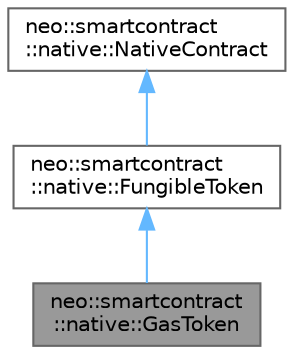 digraph "neo::smartcontract::native::GasToken"
{
 // LATEX_PDF_SIZE
  bgcolor="transparent";
  edge [fontname=Helvetica,fontsize=10,labelfontname=Helvetica,labelfontsize=10];
  node [fontname=Helvetica,fontsize=10,shape=box,height=0.2,width=0.4];
  Node1 [id="Node000001",label="neo::smartcontract\l::native::GasToken",height=0.2,width=0.4,color="gray40", fillcolor="grey60", style="filled", fontcolor="black",tooltip="Represents the Gas token native contract."];
  Node2 -> Node1 [id="edge3_Node000001_Node000002",dir="back",color="steelblue1",style="solid",tooltip=" "];
  Node2 [id="Node000002",label="neo::smartcontract\l::native::FungibleToken",height=0.2,width=0.4,color="gray40", fillcolor="white", style="filled",URL="$classneo_1_1smartcontract_1_1native_1_1_fungible_token.html",tooltip="The base class of all native tokens that are compatible with NEP-17."];
  Node3 -> Node2 [id="edge4_Node000002_Node000003",dir="back",color="steelblue1",style="solid",tooltip=" "];
  Node3 [id="Node000003",label="neo::smartcontract\l::native::NativeContract",height=0.2,width=0.4,color="gray40", fillcolor="white", style="filled",URL="$classneo_1_1smartcontract_1_1native_1_1_native_contract.html",tooltip="Represents a native contract."];
}
